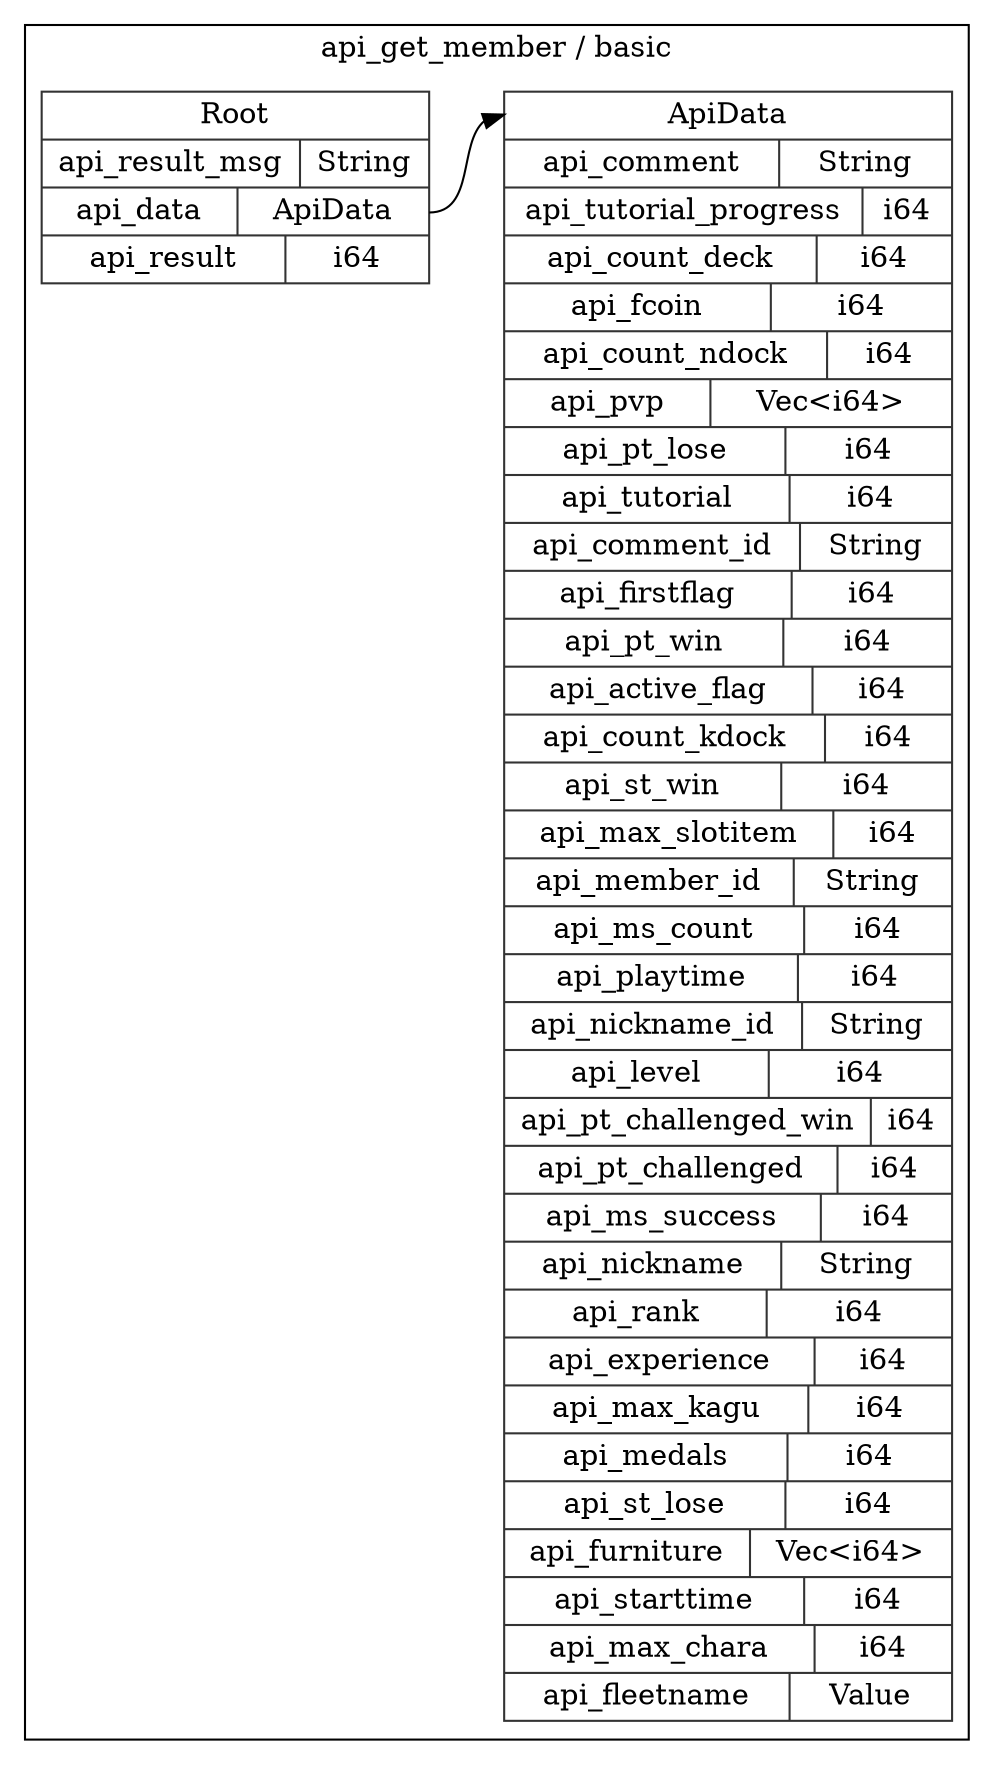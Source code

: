 digraph {
  rankdir=LR;
  subgraph cluster_0 {
    label="api_get_member / basic";
    node [style="filled", color=white, style="solid", color=gray20];
    api_get_member__basic__Root [label="<Root> Root  | { api_result_msg | <api_result_msg> String } | { api_data | <api_data> ApiData } | { api_result | <api_result> i64 }", shape=record];
    api_get_member__basic__ApiData;
    api_get_member__basic__Root:api_data:e -> api_get_member__basic__ApiData:ApiData:w;
    api_get_member__basic__ApiData [label="<ApiData> ApiData  | { api_comment | <api_comment> String } | { api_tutorial_progress | <api_tutorial_progress> i64 } | { api_count_deck | <api_count_deck> i64 } | { api_fcoin | <api_fcoin> i64 } | { api_count_ndock | <api_count_ndock> i64 } | { api_pvp | <api_pvp> Vec\<i64\> } | { api_pt_lose | <api_pt_lose> i64 } | { api_tutorial | <api_tutorial> i64 } | { api_comment_id | <api_comment_id> String } | { api_firstflag | <api_firstflag> i64 } | { api_pt_win | <api_pt_win> i64 } | { api_active_flag | <api_active_flag> i64 } | { api_count_kdock | <api_count_kdock> i64 } | { api_st_win | <api_st_win> i64 } | { api_max_slotitem | <api_max_slotitem> i64 } | { api_member_id | <api_member_id> String } | { api_ms_count | <api_ms_count> i64 } | { api_playtime | <api_playtime> i64 } | { api_nickname_id | <api_nickname_id> String } | { api_level | <api_level> i64 } | { api_pt_challenged_win | <api_pt_challenged_win> i64 } | { api_pt_challenged | <api_pt_challenged> i64 } | { api_ms_success | <api_ms_success> i64 } | { api_nickname | <api_nickname> String } | { api_rank | <api_rank> i64 } | { api_experience | <api_experience> i64 } | { api_max_kagu | <api_max_kagu> i64 } | { api_medals | <api_medals> i64 } | { api_st_lose | <api_st_lose> i64 } | { api_furniture | <api_furniture> Vec\<i64\> } | { api_starttime | <api_starttime> i64 } | { api_max_chara | <api_max_chara> i64 } | { api_fleetname | <api_fleetname> Value }", shape=record];
  }
}
